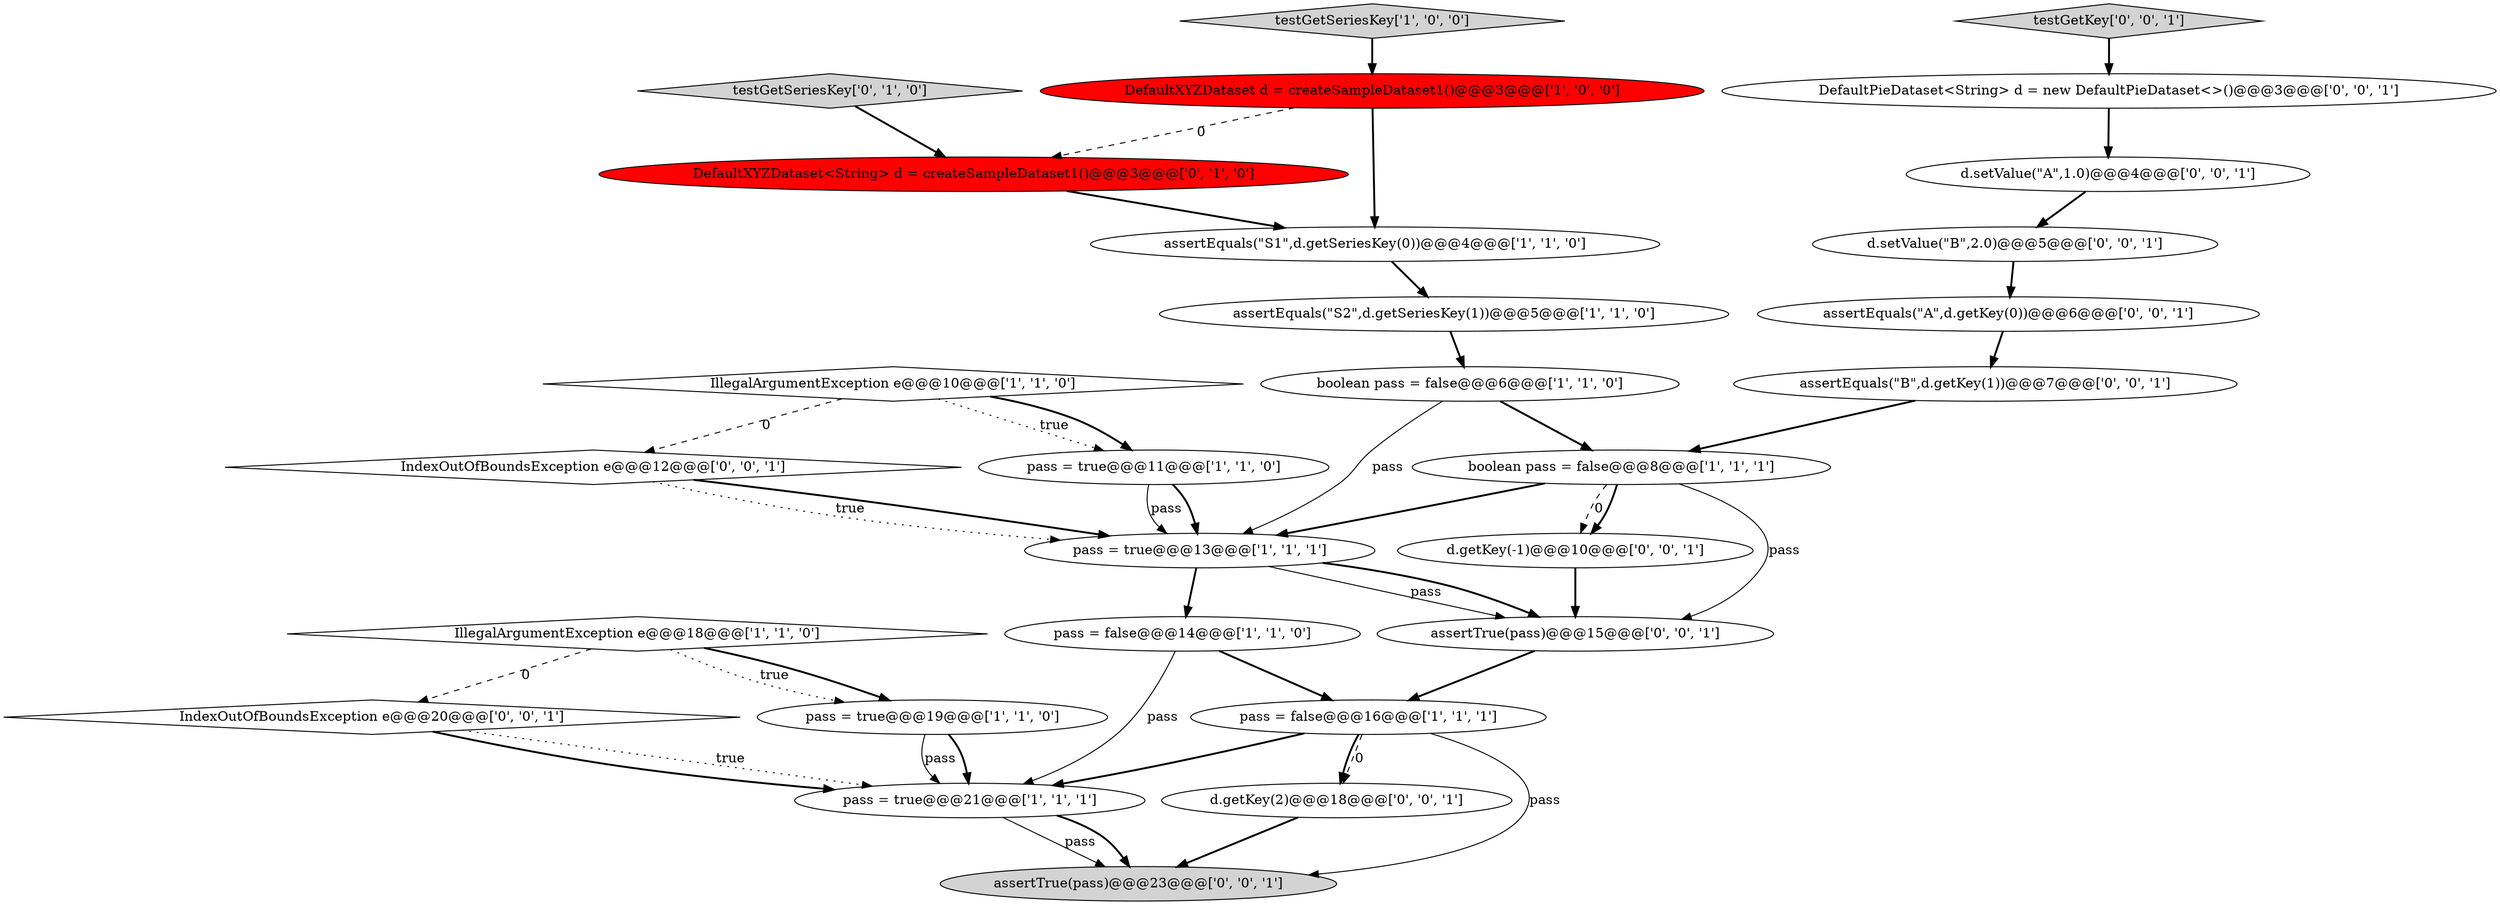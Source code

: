 digraph {
19 [style = filled, label = "assertEquals(\"B\",d.getKey(1))@@@7@@@['0', '0', '1']", fillcolor = white, shape = ellipse image = "AAA0AAABBB3BBB"];
5 [style = filled, label = "DefaultXYZDataset d = createSampleDataset1()@@@3@@@['1', '0', '0']", fillcolor = red, shape = ellipse image = "AAA1AAABBB1BBB"];
22 [style = filled, label = "d.getKey(-1)@@@10@@@['0', '0', '1']", fillcolor = white, shape = ellipse image = "AAA0AAABBB3BBB"];
25 [style = filled, label = "d.setValue(\"A\",1.0)@@@4@@@['0', '0', '1']", fillcolor = white, shape = ellipse image = "AAA0AAABBB3BBB"];
15 [style = filled, label = "DefaultXYZDataset<String> d = createSampleDataset1()@@@3@@@['0', '1', '0']", fillcolor = red, shape = ellipse image = "AAA1AAABBB2BBB"];
10 [style = filled, label = "IllegalArgumentException e@@@18@@@['1', '1', '0']", fillcolor = white, shape = diamond image = "AAA0AAABBB1BBB"];
21 [style = filled, label = "assertEquals(\"A\",d.getKey(0))@@@6@@@['0', '0', '1']", fillcolor = white, shape = ellipse image = "AAA0AAABBB3BBB"];
14 [style = filled, label = "testGetSeriesKey['0', '1', '0']", fillcolor = lightgray, shape = diamond image = "AAA0AAABBB2BBB"];
2 [style = filled, label = "pass = true@@@21@@@['1', '1', '1']", fillcolor = white, shape = ellipse image = "AAA0AAABBB1BBB"];
9 [style = filled, label = "IllegalArgumentException e@@@10@@@['1', '1', '0']", fillcolor = white, shape = diamond image = "AAA0AAABBB1BBB"];
17 [style = filled, label = "testGetKey['0', '0', '1']", fillcolor = lightgray, shape = diamond image = "AAA0AAABBB3BBB"];
11 [style = filled, label = "assertEquals(\"S2\",d.getSeriesKey(1))@@@5@@@['1', '1', '0']", fillcolor = white, shape = ellipse image = "AAA0AAABBB1BBB"];
13 [style = filled, label = "pass = true@@@13@@@['1', '1', '1']", fillcolor = white, shape = ellipse image = "AAA0AAABBB1BBB"];
26 [style = filled, label = "IndexOutOfBoundsException e@@@20@@@['0', '0', '1']", fillcolor = white, shape = diamond image = "AAA0AAABBB3BBB"];
27 [style = filled, label = "IndexOutOfBoundsException e@@@12@@@['0', '0', '1']", fillcolor = white, shape = diamond image = "AAA0AAABBB3BBB"];
24 [style = filled, label = "DefaultPieDataset<String> d = new DefaultPieDataset<>()@@@3@@@['0', '0', '1']", fillcolor = white, shape = ellipse image = "AAA0AAABBB3BBB"];
18 [style = filled, label = "d.setValue(\"B\",2.0)@@@5@@@['0', '0', '1']", fillcolor = white, shape = ellipse image = "AAA0AAABBB3BBB"];
1 [style = filled, label = "pass = true@@@11@@@['1', '1', '0']", fillcolor = white, shape = ellipse image = "AAA0AAABBB1BBB"];
0 [style = filled, label = "boolean pass = false@@@6@@@['1', '1', '0']", fillcolor = white, shape = ellipse image = "AAA0AAABBB1BBB"];
20 [style = filled, label = "assertTrue(pass)@@@15@@@['0', '0', '1']", fillcolor = white, shape = ellipse image = "AAA0AAABBB3BBB"];
8 [style = filled, label = "pass = false@@@14@@@['1', '1', '0']", fillcolor = white, shape = ellipse image = "AAA0AAABBB1BBB"];
12 [style = filled, label = "pass = true@@@19@@@['1', '1', '0']", fillcolor = white, shape = ellipse image = "AAA0AAABBB1BBB"];
3 [style = filled, label = "boolean pass = false@@@8@@@['1', '1', '1']", fillcolor = white, shape = ellipse image = "AAA0AAABBB1BBB"];
7 [style = filled, label = "assertEquals(\"S1\",d.getSeriesKey(0))@@@4@@@['1', '1', '0']", fillcolor = white, shape = ellipse image = "AAA0AAABBB1BBB"];
23 [style = filled, label = "d.getKey(2)@@@18@@@['0', '0', '1']", fillcolor = white, shape = ellipse image = "AAA0AAABBB3BBB"];
4 [style = filled, label = "testGetSeriesKey['1', '0', '0']", fillcolor = lightgray, shape = diamond image = "AAA0AAABBB1BBB"];
6 [style = filled, label = "pass = false@@@16@@@['1', '1', '1']", fillcolor = white, shape = ellipse image = "AAA0AAABBB1BBB"];
16 [style = filled, label = "assertTrue(pass)@@@23@@@['0', '0', '1']", fillcolor = lightgray, shape = ellipse image = "AAA0AAABBB3BBB"];
0->3 [style = bold, label=""];
27->13 [style = bold, label=""];
23->16 [style = bold, label=""];
10->12 [style = dotted, label="true"];
7->11 [style = bold, label=""];
15->7 [style = bold, label=""];
21->19 [style = bold, label=""];
26->2 [style = dotted, label="true"];
6->23 [style = bold, label=""];
25->18 [style = bold, label=""];
9->27 [style = dashed, label="0"];
8->6 [style = bold, label=""];
3->22 [style = dashed, label="0"];
27->13 [style = dotted, label="true"];
20->6 [style = bold, label=""];
8->2 [style = solid, label="pass"];
3->22 [style = bold, label=""];
1->13 [style = bold, label=""];
6->2 [style = bold, label=""];
6->16 [style = solid, label="pass"];
26->2 [style = bold, label=""];
12->2 [style = bold, label=""];
1->13 [style = solid, label="pass"];
11->0 [style = bold, label=""];
17->24 [style = bold, label=""];
10->26 [style = dashed, label="0"];
22->20 [style = bold, label=""];
10->12 [style = bold, label=""];
24->25 [style = bold, label=""];
0->13 [style = solid, label="pass"];
9->1 [style = dotted, label="true"];
3->13 [style = bold, label=""];
5->7 [style = bold, label=""];
14->15 [style = bold, label=""];
18->21 [style = bold, label=""];
12->2 [style = solid, label="pass"];
13->8 [style = bold, label=""];
9->1 [style = bold, label=""];
2->16 [style = solid, label="pass"];
5->15 [style = dashed, label="0"];
4->5 [style = bold, label=""];
19->3 [style = bold, label=""];
6->23 [style = dashed, label="0"];
13->20 [style = solid, label="pass"];
3->20 [style = solid, label="pass"];
13->20 [style = bold, label=""];
2->16 [style = bold, label=""];
}

